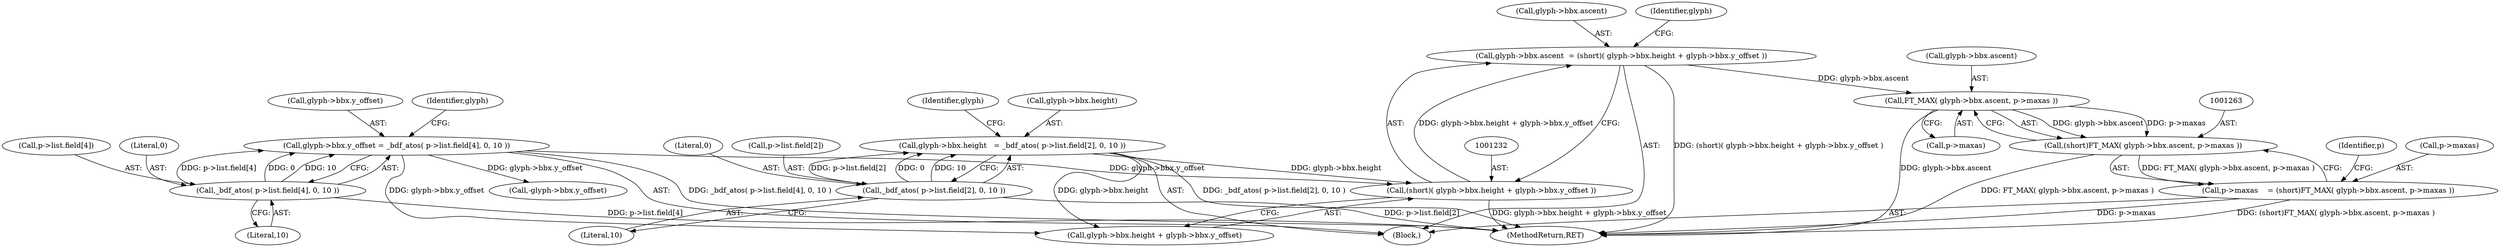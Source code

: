digraph "0_savannah_7f2e4f4f553f6836be7683f66226afac3fa979b8@pointer" {
"1001264" [label="(Call,FT_MAX( glyph->bbx.ascent, p->maxas ))"];
"1001225" [label="(Call,glyph->bbx.ascent  = (short)( glyph->bbx.height + glyph->bbx.y_offset ))"];
"1001231" [label="(Call,(short)( glyph->bbx.height + glyph->bbx.y_offset ))"];
"1001177" [label="(Call,glyph->bbx.height   = _bdf_atos( p->list.field[2], 0, 10 ))"];
"1001183" [label="(Call,_bdf_atos( p->list.field[2], 0, 10 ))"];
"1001209" [label="(Call,glyph->bbx.y_offset = _bdf_atos( p->list.field[4], 0, 10 ))"];
"1001215" [label="(Call,_bdf_atos( p->list.field[4], 0, 10 ))"];
"1001262" [label="(Call,(short)FT_MAX( glyph->bbx.ascent, p->maxas ))"];
"1001258" [label="(Call,p->maxas    = (short)FT_MAX( glyph->bbx.ascent, p->maxas ))"];
"1001225" [label="(Call,glyph->bbx.ascent  = (short)( glyph->bbx.height + glyph->bbx.y_offset ))"];
"1001177" [label="(Call,glyph->bbx.height   = _bdf_atos( p->list.field[2], 0, 10 ))"];
"1001233" [label="(Call,glyph->bbx.height + glyph->bbx.y_offset)"];
"1001191" [label="(Literal,0)"];
"1001210" [label="(Call,glyph->bbx.y_offset)"];
"1001223" [label="(Literal,0)"];
"1001184" [label="(Call,p->list.field[2])"];
"1001137" [label="(Block,)"];
"1001270" [label="(Call,p->maxas)"];
"1001192" [label="(Literal,10)"];
"1001226" [label="(Call,glyph->bbx.ascent)"];
"1001228" [label="(Identifier,glyph)"];
"1001183" [label="(Call,_bdf_atos( p->list.field[2], 0, 10 ))"];
"1001216" [label="(Call,p->list.field[4])"];
"1001259" [label="(Call,p->maxas)"];
"1001231" [label="(Call,(short)( glyph->bbx.height + glyph->bbx.y_offset ))"];
"1001258" [label="(Call,p->maxas    = (short)FT_MAX( glyph->bbx.ascent, p->maxas ))"];
"1001224" [label="(Literal,10)"];
"1001247" [label="(Identifier,glyph)"];
"1001196" [label="(Identifier,glyph)"];
"1001562" [label="(MethodReturn,RET)"];
"1001215" [label="(Call,_bdf_atos( p->list.field[4], 0, 10 ))"];
"1001178" [label="(Call,glyph->bbx.height)"];
"1001265" [label="(Call,glyph->bbx.ascent)"];
"1001275" [label="(Identifier,p)"];
"1001252" [label="(Call,-glyph->bbx.y_offset)"];
"1001209" [label="(Call,glyph->bbx.y_offset = _bdf_atos( p->list.field[4], 0, 10 ))"];
"1001264" [label="(Call,FT_MAX( glyph->bbx.ascent, p->maxas ))"];
"1001262" [label="(Call,(short)FT_MAX( glyph->bbx.ascent, p->maxas ))"];
"1001264" -> "1001262"  [label="AST: "];
"1001264" -> "1001270"  [label="CFG: "];
"1001265" -> "1001264"  [label="AST: "];
"1001270" -> "1001264"  [label="AST: "];
"1001262" -> "1001264"  [label="CFG: "];
"1001264" -> "1001562"  [label="DDG: glyph->bbx.ascent"];
"1001264" -> "1001262"  [label="DDG: glyph->bbx.ascent"];
"1001264" -> "1001262"  [label="DDG: p->maxas"];
"1001225" -> "1001264"  [label="DDG: glyph->bbx.ascent"];
"1001225" -> "1001137"  [label="AST: "];
"1001225" -> "1001231"  [label="CFG: "];
"1001226" -> "1001225"  [label="AST: "];
"1001231" -> "1001225"  [label="AST: "];
"1001247" -> "1001225"  [label="CFG: "];
"1001225" -> "1001562"  [label="DDG: (short)( glyph->bbx.height + glyph->bbx.y_offset )"];
"1001231" -> "1001225"  [label="DDG: glyph->bbx.height + glyph->bbx.y_offset"];
"1001231" -> "1001233"  [label="CFG: "];
"1001232" -> "1001231"  [label="AST: "];
"1001233" -> "1001231"  [label="AST: "];
"1001231" -> "1001562"  [label="DDG: glyph->bbx.height + glyph->bbx.y_offset"];
"1001177" -> "1001231"  [label="DDG: glyph->bbx.height"];
"1001209" -> "1001231"  [label="DDG: glyph->bbx.y_offset"];
"1001177" -> "1001137"  [label="AST: "];
"1001177" -> "1001183"  [label="CFG: "];
"1001178" -> "1001177"  [label="AST: "];
"1001183" -> "1001177"  [label="AST: "];
"1001196" -> "1001177"  [label="CFG: "];
"1001177" -> "1001562"  [label="DDG: _bdf_atos( p->list.field[2], 0, 10 )"];
"1001183" -> "1001177"  [label="DDG: p->list.field[2]"];
"1001183" -> "1001177"  [label="DDG: 0"];
"1001183" -> "1001177"  [label="DDG: 10"];
"1001177" -> "1001233"  [label="DDG: glyph->bbx.height"];
"1001183" -> "1001192"  [label="CFG: "];
"1001184" -> "1001183"  [label="AST: "];
"1001191" -> "1001183"  [label="AST: "];
"1001192" -> "1001183"  [label="AST: "];
"1001183" -> "1001562"  [label="DDG: p->list.field[2]"];
"1001209" -> "1001137"  [label="AST: "];
"1001209" -> "1001215"  [label="CFG: "];
"1001210" -> "1001209"  [label="AST: "];
"1001215" -> "1001209"  [label="AST: "];
"1001228" -> "1001209"  [label="CFG: "];
"1001209" -> "1001562"  [label="DDG: _bdf_atos( p->list.field[4], 0, 10 )"];
"1001215" -> "1001209"  [label="DDG: p->list.field[4]"];
"1001215" -> "1001209"  [label="DDG: 0"];
"1001215" -> "1001209"  [label="DDG: 10"];
"1001209" -> "1001233"  [label="DDG: glyph->bbx.y_offset"];
"1001209" -> "1001252"  [label="DDG: glyph->bbx.y_offset"];
"1001215" -> "1001224"  [label="CFG: "];
"1001216" -> "1001215"  [label="AST: "];
"1001223" -> "1001215"  [label="AST: "];
"1001224" -> "1001215"  [label="AST: "];
"1001215" -> "1001562"  [label="DDG: p->list.field[4]"];
"1001262" -> "1001258"  [label="AST: "];
"1001263" -> "1001262"  [label="AST: "];
"1001258" -> "1001262"  [label="CFG: "];
"1001262" -> "1001562"  [label="DDG: FT_MAX( glyph->bbx.ascent, p->maxas )"];
"1001262" -> "1001258"  [label="DDG: FT_MAX( glyph->bbx.ascent, p->maxas )"];
"1001258" -> "1001137"  [label="AST: "];
"1001259" -> "1001258"  [label="AST: "];
"1001275" -> "1001258"  [label="CFG: "];
"1001258" -> "1001562"  [label="DDG: (short)FT_MAX( glyph->bbx.ascent, p->maxas )"];
"1001258" -> "1001562"  [label="DDG: p->maxas"];
}
